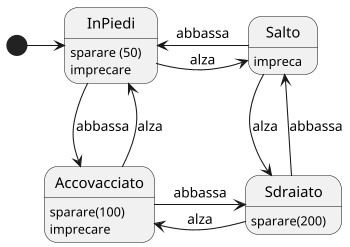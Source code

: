 @startuml
scale 350 width
[*] -right-> InPiedi

InPiedi : sparare (50)
InPiedi : imprecare

Accovacciato -right-> Sdraiato : abbassa
Sdraiato -right-> Accovacciato : alza

Sdraiato : sparare(200)

InPiedi -left-> Salto : alza
Salto -left-> InPiedi : abbassa

Salto : impreca

InPiedi -down-> Accovacciato : abbassa
Accovacciato -down-> InPiedi : alza

Accovacciato : sparare(100)
Accovacciato : imprecare

Sdraiato -down-> Salto : abbassa
Salto -down-> Sdraiato : alza

@enduml